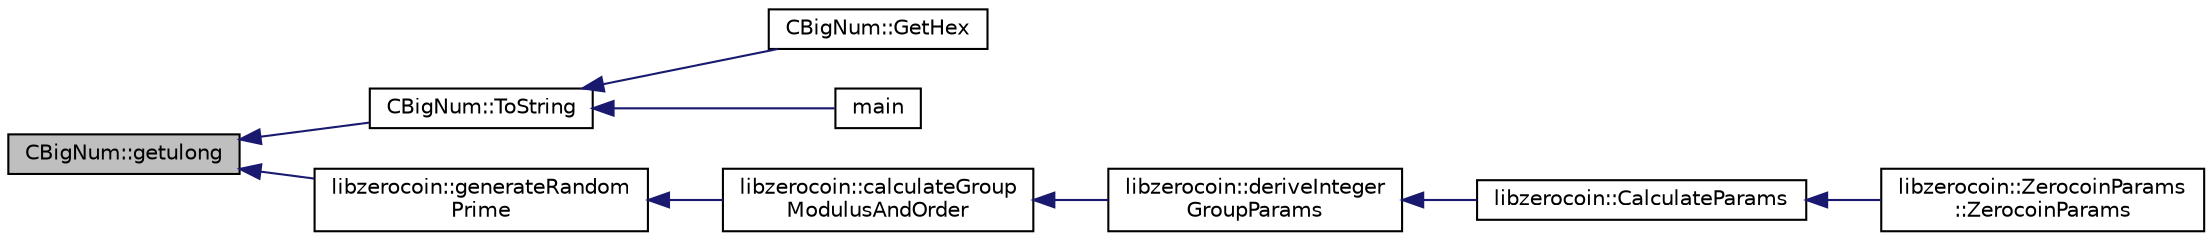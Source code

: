 digraph "CBigNum::getulong"
{
  edge [fontname="Helvetica",fontsize="10",labelfontname="Helvetica",labelfontsize="10"];
  node [fontname="Helvetica",fontsize="10",shape=record];
  rankdir="LR";
  Node91 [label="CBigNum::getulong",height=0.2,width=0.4,color="black", fillcolor="grey75", style="filled", fontcolor="black"];
  Node91 -> Node92 [dir="back",color="midnightblue",fontsize="10",style="solid",fontname="Helvetica"];
  Node92 [label="CBigNum::ToString",height=0.2,width=0.4,color="black", fillcolor="white", style="filled",URL="$class_c_big_num.html#a10da7a8b4984feee0bb0f01ef2e74da8"];
  Node92 -> Node93 [dir="back",color="midnightblue",fontsize="10",style="solid",fontname="Helvetica"];
  Node93 [label="CBigNum::GetHex",height=0.2,width=0.4,color="black", fillcolor="white", style="filled",URL="$class_c_big_num.html#a7b3bda0e9860ce67d99ea6e229cdd648"];
  Node92 -> Node94 [dir="back",color="midnightblue",fontsize="10",style="solid",fontname="Helvetica"];
  Node94 [label="main",height=0.2,width=0.4,color="black", fillcolor="white", style="filled",URL="$paramgen_8cpp.html#a3c04138a5bfe5d72780bb7e82a18e627"];
  Node91 -> Node95 [dir="back",color="midnightblue",fontsize="10",style="solid",fontname="Helvetica"];
  Node95 [label="libzerocoin::generateRandom\lPrime",height=0.2,width=0.4,color="black", fillcolor="white", style="filled",URL="$namespacelibzerocoin.html#a2099b8bbbed1501554a9be21e74b9254",tooltip="Deterministically compute a random prime number. "];
  Node95 -> Node96 [dir="back",color="midnightblue",fontsize="10",style="solid",fontname="Helvetica"];
  Node96 [label="libzerocoin::calculateGroup\lModulusAndOrder",height=0.2,width=0.4,color="black", fillcolor="white", style="filled",URL="$namespacelibzerocoin.html#ae993b839bf47f3e64151b39abd3a5c08",tooltip="Deterministically compute a group description using NIST procedures. "];
  Node96 -> Node97 [dir="back",color="midnightblue",fontsize="10",style="solid",fontname="Helvetica"];
  Node97 [label="libzerocoin::deriveInteger\lGroupParams",height=0.2,width=0.4,color="black", fillcolor="white", style="filled",URL="$namespacelibzerocoin.html#a104c1a4d313174893b0de7595bfa7baa",tooltip="Deterministically compute a set of group parameters using NIST procedures. "];
  Node97 -> Node98 [dir="back",color="midnightblue",fontsize="10",style="solid",fontname="Helvetica"];
  Node98 [label="libzerocoin::CalculateParams",height=0.2,width=0.4,color="black", fillcolor="white", style="filled",URL="$namespacelibzerocoin.html#a6304d284cf7c81d9598ea68f3c5a81df",tooltip="Fill in a set of Zerocoin parameters from a modulus \"N\". "];
  Node98 -> Node99 [dir="back",color="midnightblue",fontsize="10",style="solid",fontname="Helvetica"];
  Node99 [label="libzerocoin::ZerocoinParams\l::ZerocoinParams",height=0.2,width=0.4,color="black", fillcolor="white", style="filled",URL="$classlibzerocoin_1_1_zerocoin_params.html#ad7abfc8417e3f07feb7b786cb13c72b0",tooltip="Construct a set of Zerocoin parameters from a modulus \"N\". "];
}
